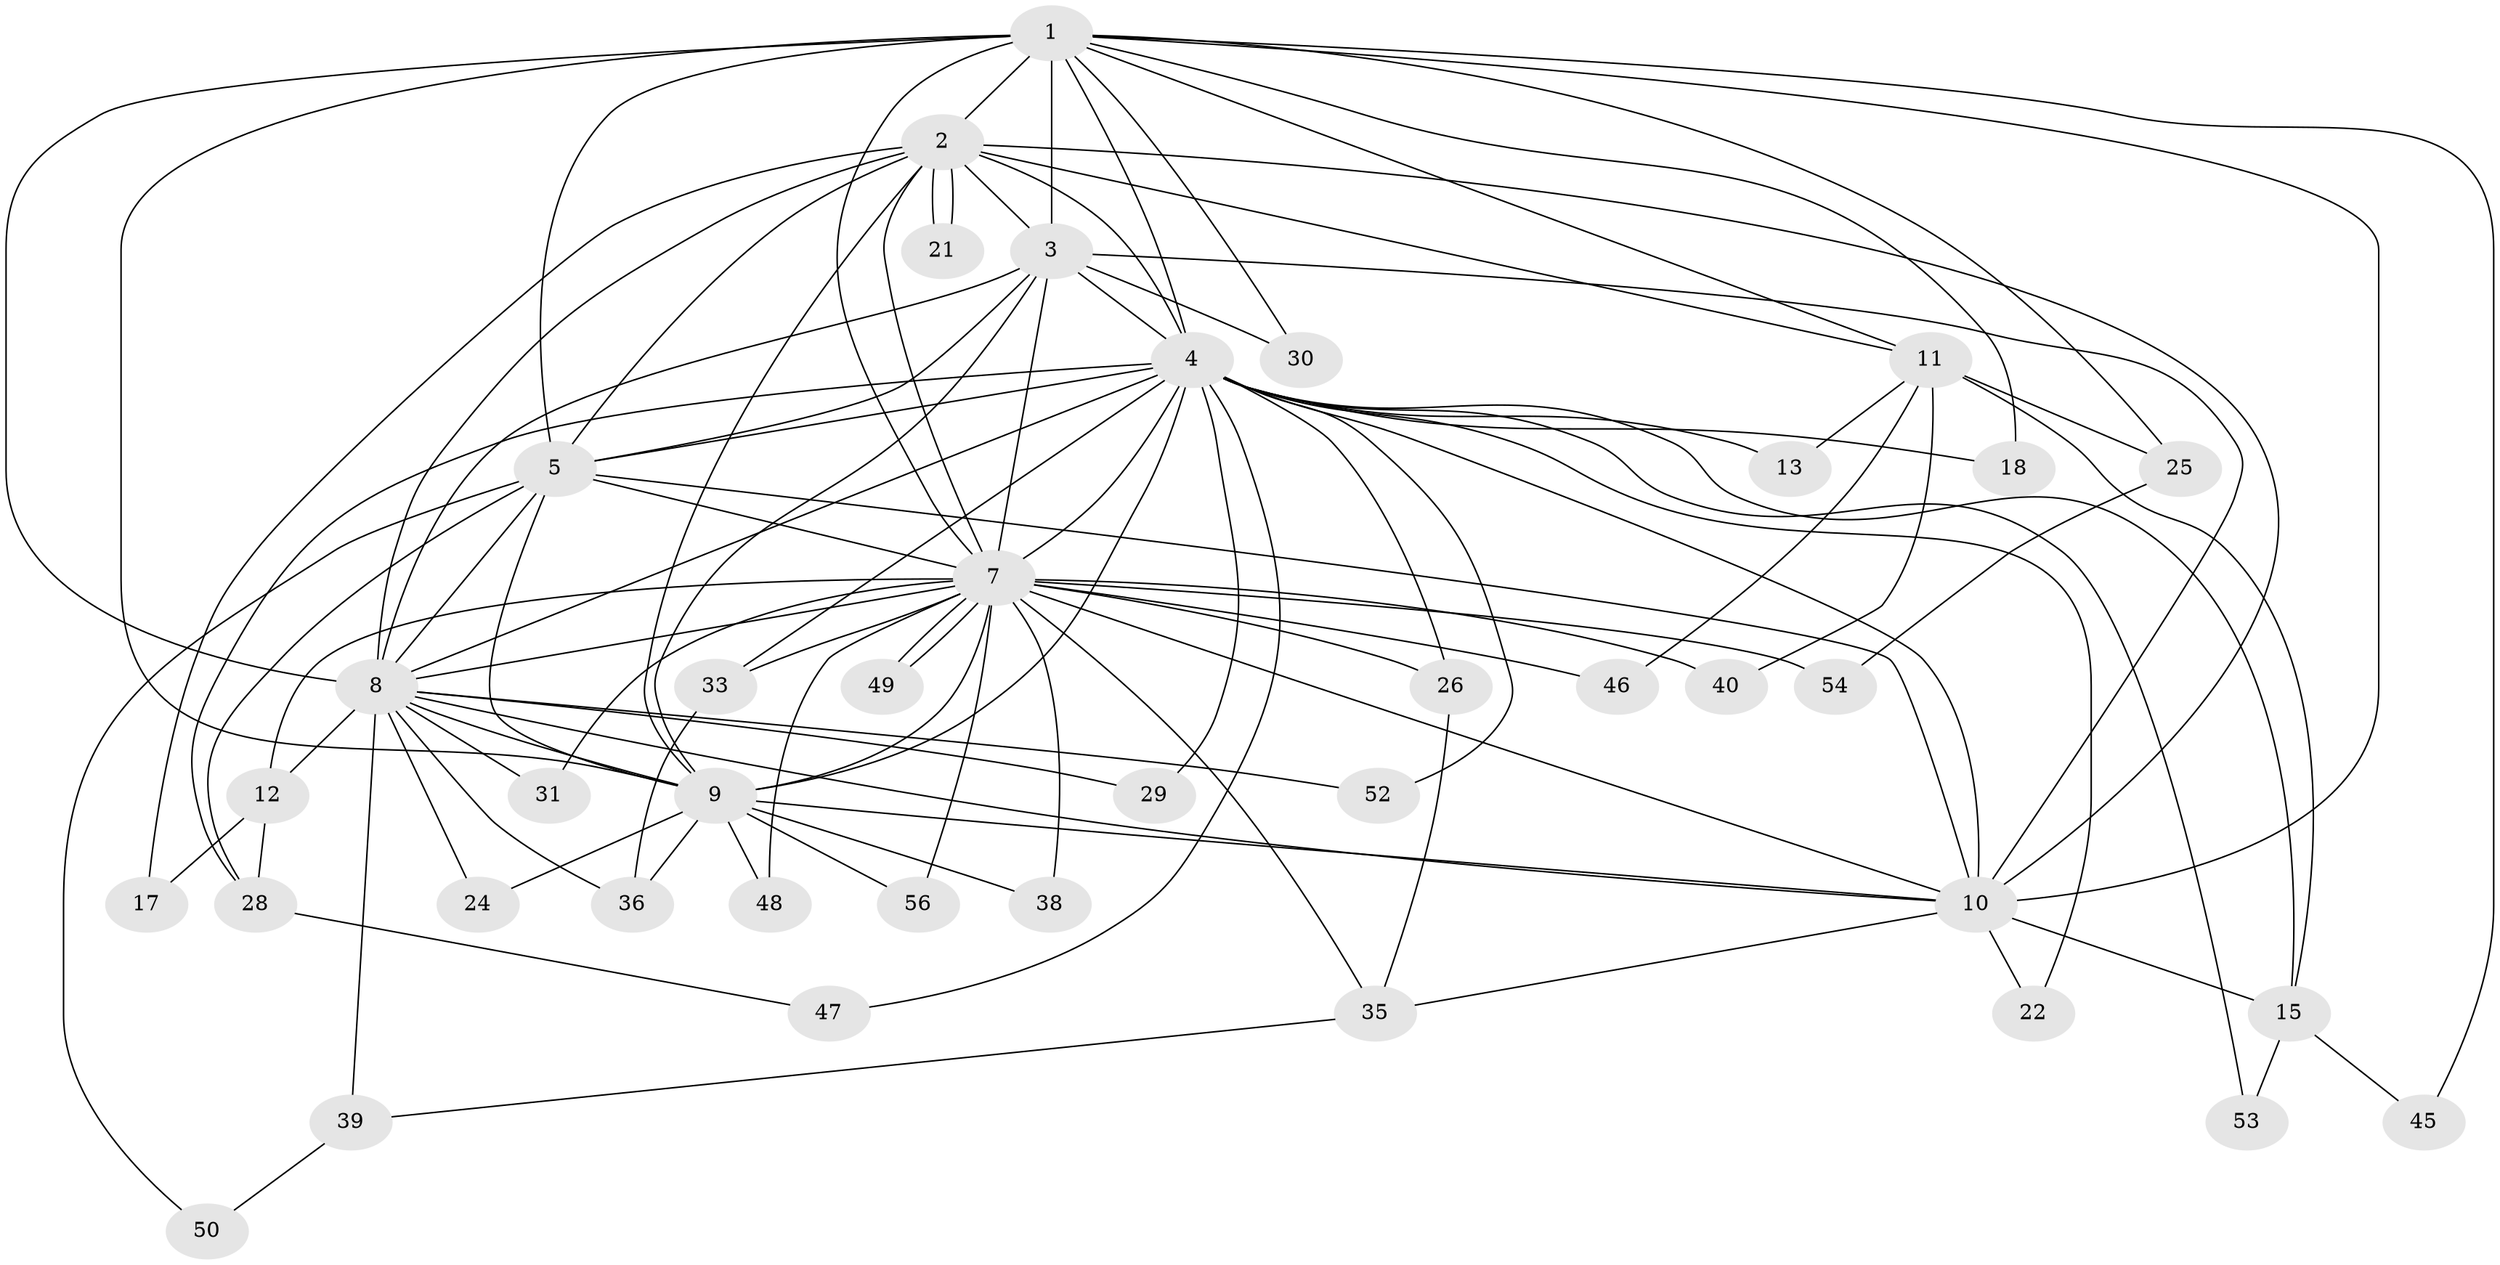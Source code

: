 // original degree distribution, {14: 0.03508771929824561, 15: 0.03508771929824561, 10: 0.017543859649122806, 21: 0.017543859649122806, 12: 0.017543859649122806, 16: 0.03508771929824561, 19: 0.017543859649122806, 8: 0.017543859649122806, 4: 0.08771929824561403, 2: 0.49122807017543857, 3: 0.21052631578947367, 6: 0.017543859649122806}
// Generated by graph-tools (version 1.1) at 2025/10/02/27/25 16:10:57]
// undirected, 40 vertices, 102 edges
graph export_dot {
graph [start="1"]
  node [color=gray90,style=filled];
  1 [super="+6"];
  2 [super="+23"];
  3 [super="+41"];
  4 [super="+34"];
  5 [super="+32"];
  7 [super="+19"];
  8 [super="+27"];
  9 [super="+14"];
  10 [super="+20"];
  11 [super="+16"];
  12 [super="+43"];
  13;
  15 [super="+37"];
  17;
  18;
  21;
  22;
  24;
  25;
  26;
  28 [super="+44"];
  29;
  30 [super="+57"];
  31;
  33;
  35 [super="+42"];
  36 [super="+51"];
  38;
  39;
  40;
  45;
  46;
  47;
  48;
  49;
  50;
  52 [super="+55"];
  53;
  54;
  56;
  1 -- 2 [weight=2];
  1 -- 3 [weight=3];
  1 -- 4 [weight=3];
  1 -- 5 [weight=2];
  1 -- 7 [weight=3];
  1 -- 8 [weight=2];
  1 -- 9 [weight=3];
  1 -- 10 [weight=3];
  1 -- 11 [weight=2];
  1 -- 25;
  1 -- 45;
  1 -- 18;
  1 -- 30;
  2 -- 3;
  2 -- 4;
  2 -- 5;
  2 -- 7;
  2 -- 8;
  2 -- 9;
  2 -- 10;
  2 -- 11;
  2 -- 17;
  2 -- 21;
  2 -- 21;
  3 -- 4;
  3 -- 5;
  3 -- 7;
  3 -- 8;
  3 -- 9;
  3 -- 10;
  3 -- 30;
  4 -- 5;
  4 -- 7;
  4 -- 8;
  4 -- 9;
  4 -- 10;
  4 -- 13;
  4 -- 15;
  4 -- 18;
  4 -- 22;
  4 -- 26;
  4 -- 28 [weight=2];
  4 -- 29;
  4 -- 33;
  4 -- 52;
  4 -- 53;
  4 -- 47;
  5 -- 7;
  5 -- 8;
  5 -- 9;
  5 -- 10 [weight=2];
  5 -- 28;
  5 -- 50;
  7 -- 8;
  7 -- 9;
  7 -- 10;
  7 -- 12;
  7 -- 26;
  7 -- 31;
  7 -- 33;
  7 -- 35;
  7 -- 48;
  7 -- 49;
  7 -- 49;
  7 -- 54;
  7 -- 38;
  7 -- 40;
  7 -- 56;
  7 -- 46;
  8 -- 9;
  8 -- 10 [weight=2];
  8 -- 12;
  8 -- 24;
  8 -- 29;
  8 -- 31;
  8 -- 52 [weight=2];
  8 -- 39;
  8 -- 36;
  9 -- 10;
  9 -- 24;
  9 -- 36;
  9 -- 48;
  9 -- 56;
  9 -- 38;
  10 -- 22;
  10 -- 35;
  10 -- 15;
  11 -- 13;
  11 -- 15;
  11 -- 25;
  11 -- 40;
  11 -- 46;
  12 -- 17;
  12 -- 28;
  15 -- 45;
  15 -- 53;
  25 -- 54;
  26 -- 35;
  28 -- 47;
  33 -- 36;
  35 -- 39;
  39 -- 50;
}

